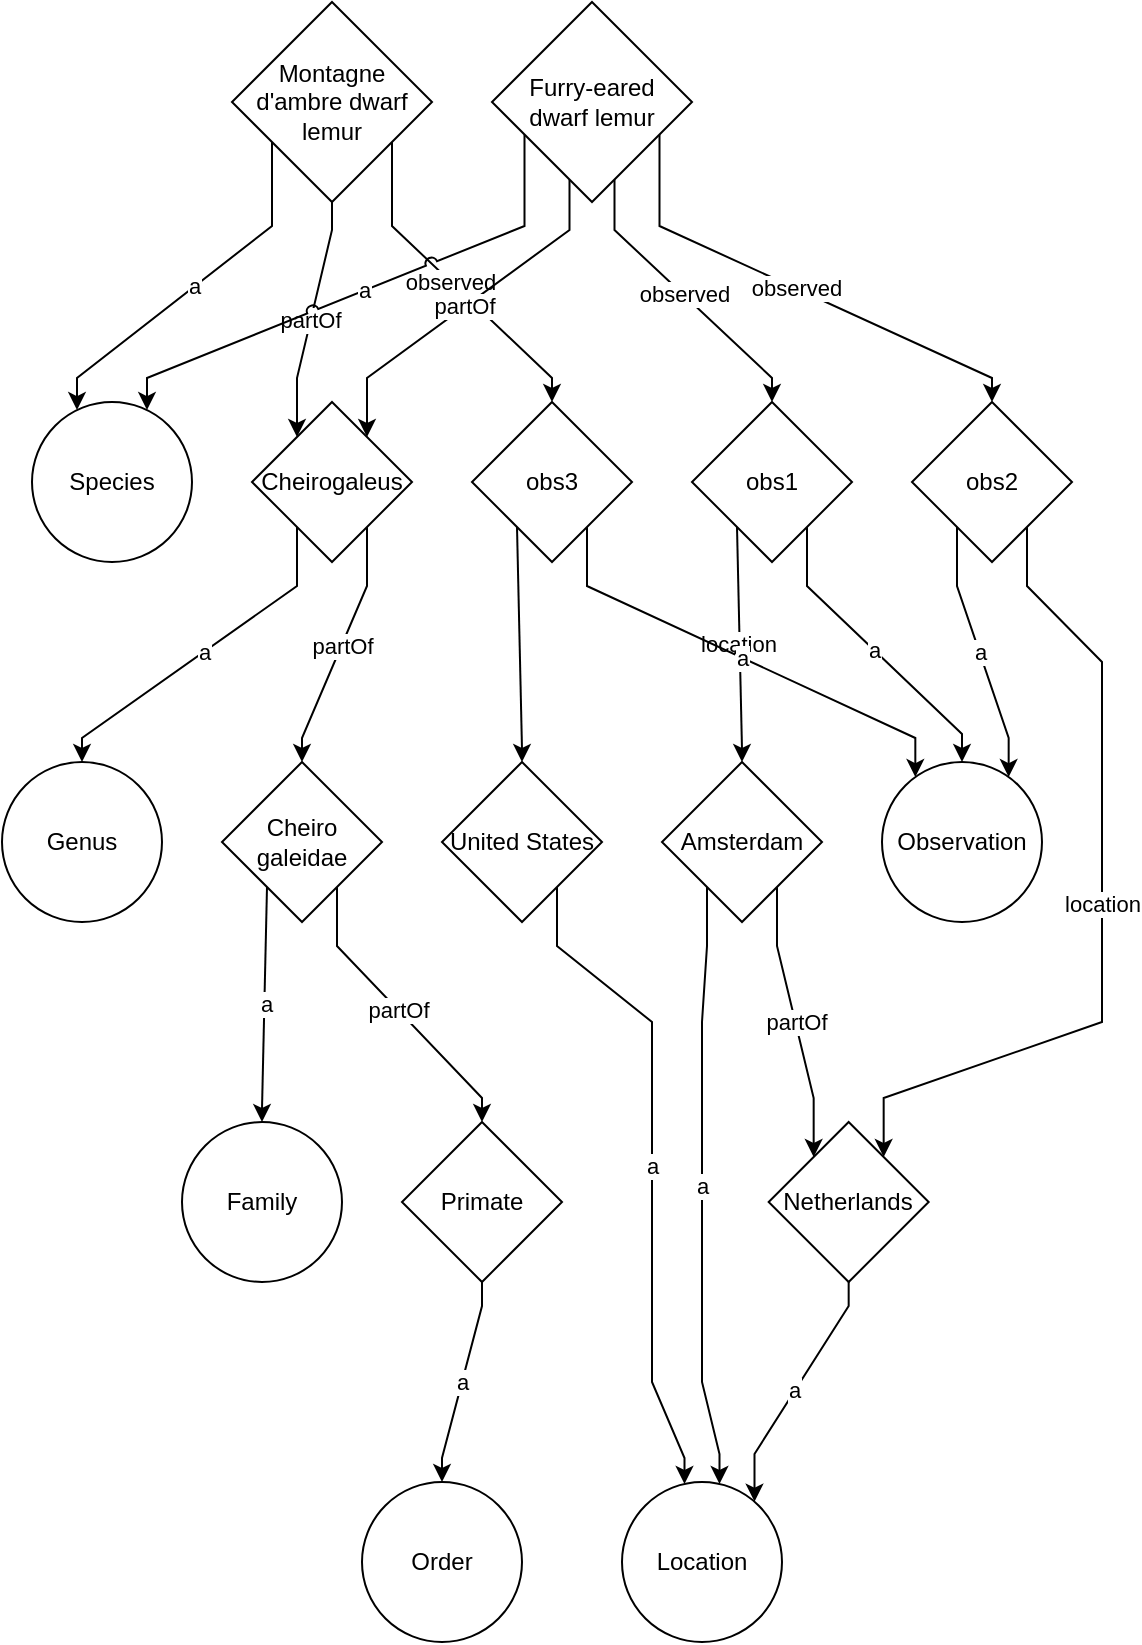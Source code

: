 <mxfile version="16.5.1" type="device"><diagram id="9VrpF8iQ-QPj5a_dfFMI" name="Pagina-1"><mxGraphModel dx="2062" dy="1235" grid="1" gridSize="10" guides="1" tooltips="1" connect="1" arrows="1" fold="1" page="1" pageScale="1" pageWidth="827" pageHeight="1169" math="0" shadow="0"><root><mxCell id="0"/><mxCell id="1" parent="0"/><mxCell id="kW48J8MDcWaYf-RLyWcu-37" value="a" style="edgeStyle=orthogonalEdgeStyle;rounded=0;orthogonalLoop=1;jettySize=auto;html=1;jumpStyle=arc;noEdgeStyle=1;orthogonal=1;" edge="1" parent="1" source="kW48J8MDcWaYf-RLyWcu-12" target="kW48J8MDcWaYf-RLyWcu-36"><mxGeometry relative="1" as="geometry"><Array as="points"><mxPoint x="135" y="112"/><mxPoint x="37.5" y="188"/></Array></mxGeometry></mxCell><mxCell id="kW48J8MDcWaYf-RLyWcu-56" value="observed" style="edgeStyle=orthogonalEdgeStyle;rounded=0;orthogonalLoop=1;jettySize=auto;html=1;jumpStyle=arc;noEdgeStyle=1;orthogonal=1;" edge="1" parent="1" source="kW48J8MDcWaYf-RLyWcu-12" target="kW48J8MDcWaYf-RLyWcu-51"><mxGeometry relative="1" as="geometry"><Array as="points"><mxPoint x="195" y="112"/><mxPoint x="275" y="188"/></Array></mxGeometry></mxCell><mxCell id="kW48J8MDcWaYf-RLyWcu-72" value="partOf" style="edgeStyle=orthogonalEdgeStyle;rounded=0;orthogonalLoop=1;jettySize=auto;html=1;jumpStyle=arc;noEdgeStyle=1;orthogonal=1;" edge="1" parent="1" source="kW48J8MDcWaYf-RLyWcu-12" target="kW48J8MDcWaYf-RLyWcu-31"><mxGeometry relative="1" as="geometry"><Array as="points"><mxPoint x="165" y="114"/><mxPoint x="147.5" y="188"/></Array></mxGeometry></mxCell><mxCell id="kW48J8MDcWaYf-RLyWcu-12" value="Montagne d'ambre dwarf lemur" style="rhombus;whiteSpace=wrap;html=1;" vertex="1" parent="1"><mxGeometry x="115" width="100" height="100" as="geometry"/></mxCell><mxCell id="kW48J8MDcWaYf-RLyWcu-38" value="a" style="edgeStyle=orthogonalEdgeStyle;rounded=0;orthogonalLoop=1;jettySize=auto;html=1;jumpStyle=arc;noEdgeStyle=1;orthogonal=1;" edge="1" parent="1" source="kW48J8MDcWaYf-RLyWcu-16" target="kW48J8MDcWaYf-RLyWcu-36"><mxGeometry relative="1" as="geometry"><Array as="points"><mxPoint x="261.25" y="112"/><mxPoint x="72.5" y="188"/></Array></mxGeometry></mxCell><mxCell id="kW48J8MDcWaYf-RLyWcu-39" value="partOf" style="edgeStyle=orthogonalEdgeStyle;rounded=0;orthogonalLoop=1;jettySize=auto;html=1;jumpStyle=arc;noEdgeStyle=1;orthogonal=1;" edge="1" parent="1" source="kW48J8MDcWaYf-RLyWcu-16" target="kW48J8MDcWaYf-RLyWcu-31"><mxGeometry relative="1" as="geometry"><Array as="points"><mxPoint x="283.75" y="114"/><mxPoint x="182.5" y="188"/></Array></mxGeometry></mxCell><mxCell id="kW48J8MDcWaYf-RLyWcu-54" value="observed" style="edgeStyle=orthogonalEdgeStyle;rounded=0;orthogonalLoop=1;jettySize=auto;html=1;jumpStyle=arc;noEdgeStyle=1;orthogonal=1;" edge="1" parent="1" source="kW48J8MDcWaYf-RLyWcu-16" target="kW48J8MDcWaYf-RLyWcu-49"><mxGeometry relative="1" as="geometry"><Array as="points"><mxPoint x="306.25" y="114"/><mxPoint x="385" y="188"/></Array></mxGeometry></mxCell><mxCell id="kW48J8MDcWaYf-RLyWcu-55" value="observed" style="edgeStyle=orthogonalEdgeStyle;rounded=0;orthogonalLoop=1;jettySize=auto;html=1;jumpStyle=arc;noEdgeStyle=1;orthogonal=1;" edge="1" parent="1" source="kW48J8MDcWaYf-RLyWcu-16" target="kW48J8MDcWaYf-RLyWcu-50"><mxGeometry relative="1" as="geometry"><Array as="points"><mxPoint x="328.75" y="112"/><mxPoint x="495" y="188"/></Array></mxGeometry></mxCell><mxCell id="kW48J8MDcWaYf-RLyWcu-16" value="Furry-eared&lt;br&gt;dwarf lemur" style="rhombus;whiteSpace=wrap;html=1;" vertex="1" parent="1"><mxGeometry x="245" width="100" height="100" as="geometry"/></mxCell><mxCell id="kW48J8MDcWaYf-RLyWcu-35" value="a" style="edgeStyle=orthogonalEdgeStyle;rounded=0;orthogonalLoop=1;jettySize=auto;html=1;jumpStyle=arc;noEdgeStyle=1;orthogonal=1;" edge="1" parent="1" source="kW48J8MDcWaYf-RLyWcu-31" target="kW48J8MDcWaYf-RLyWcu-34"><mxGeometry relative="1" as="geometry"><Array as="points"><mxPoint x="147.5" y="292"/><mxPoint x="40" y="368"/></Array></mxGeometry></mxCell><mxCell id="kW48J8MDcWaYf-RLyWcu-43" value="partOf" style="edgeStyle=orthogonalEdgeStyle;rounded=0;orthogonalLoop=1;jettySize=auto;html=1;jumpStyle=arc;noEdgeStyle=1;orthogonal=1;" edge="1" parent="1" source="kW48J8MDcWaYf-RLyWcu-31" target="kW48J8MDcWaYf-RLyWcu-41"><mxGeometry relative="1" as="geometry"><Array as="points"><mxPoint x="182.5" y="292"/><mxPoint x="150" y="368"/></Array></mxGeometry></mxCell><mxCell id="kW48J8MDcWaYf-RLyWcu-31" value="Cheirogaleus" style="rhombus;whiteSpace=wrap;html=1;" vertex="1" parent="1"><mxGeometry x="125" y="200" width="80" height="80" as="geometry"/></mxCell><mxCell id="kW48J8MDcWaYf-RLyWcu-34" value="Genus" style="ellipse;whiteSpace=wrap;html=1;aspect=fixed;" vertex="1" parent="1"><mxGeometry y="380" width="80" height="80" as="geometry"/></mxCell><mxCell id="kW48J8MDcWaYf-RLyWcu-36" value="Species" style="ellipse;whiteSpace=wrap;html=1;aspect=fixed;" vertex="1" parent="1"><mxGeometry x="15" y="200" width="80" height="80" as="geometry"/></mxCell><mxCell id="kW48J8MDcWaYf-RLyWcu-40" value="Family" style="ellipse;whiteSpace=wrap;html=1;aspect=fixed;" vertex="1" parent="1"><mxGeometry x="90" y="560" width="80" height="80" as="geometry"/></mxCell><mxCell id="kW48J8MDcWaYf-RLyWcu-42" value="a" style="edgeStyle=orthogonalEdgeStyle;rounded=0;orthogonalLoop=1;jettySize=auto;html=1;jumpStyle=arc;noEdgeStyle=1;orthogonal=1;" edge="1" parent="1" source="kW48J8MDcWaYf-RLyWcu-41" target="kW48J8MDcWaYf-RLyWcu-40"><mxGeometry relative="1" as="geometry"><Array as="points"><mxPoint x="132.5" y="472"/><mxPoint x="130" y="548"/></Array></mxGeometry></mxCell><mxCell id="kW48J8MDcWaYf-RLyWcu-46" value="partOf" style="edgeStyle=orthogonalEdgeStyle;rounded=0;orthogonalLoop=1;jettySize=auto;html=1;jumpStyle=arc;noEdgeStyle=1;orthogonal=1;" edge="1" parent="1" source="kW48J8MDcWaYf-RLyWcu-41" target="kW48J8MDcWaYf-RLyWcu-44"><mxGeometry relative="1" as="geometry"><Array as="points"><mxPoint x="167.5" y="472"/><mxPoint x="240" y="548"/></Array></mxGeometry></mxCell><mxCell id="kW48J8MDcWaYf-RLyWcu-41" value="Cheiro&lt;br&gt;galeidae" style="rhombus;whiteSpace=wrap;html=1;" vertex="1" parent="1"><mxGeometry x="110" y="380" width="80" height="80" as="geometry"/></mxCell><mxCell id="kW48J8MDcWaYf-RLyWcu-47" value="a" style="edgeStyle=orthogonalEdgeStyle;rounded=0;orthogonalLoop=1;jettySize=auto;html=1;jumpStyle=arc;noEdgeStyle=1;orthogonal=1;" edge="1" parent="1" source="kW48J8MDcWaYf-RLyWcu-44" target="kW48J8MDcWaYf-RLyWcu-45"><mxGeometry relative="1" as="geometry"><Array as="points"><mxPoint x="240" y="652"/><mxPoint x="220" y="728"/></Array></mxGeometry></mxCell><mxCell id="kW48J8MDcWaYf-RLyWcu-44" value="Primate" style="rhombus;whiteSpace=wrap;html=1;" vertex="1" parent="1"><mxGeometry x="200" y="560" width="80" height="80" as="geometry"/></mxCell><mxCell id="kW48J8MDcWaYf-RLyWcu-45" value="Order" style="ellipse;whiteSpace=wrap;html=1;aspect=fixed;" vertex="1" parent="1"><mxGeometry x="180" y="740" width="80" height="80" as="geometry"/></mxCell><mxCell id="kW48J8MDcWaYf-RLyWcu-59" value="a" style="edgeStyle=orthogonalEdgeStyle;rounded=0;orthogonalLoop=1;jettySize=auto;html=1;jumpStyle=arc;noEdgeStyle=1;orthogonal=1;" edge="1" parent="1" source="kW48J8MDcWaYf-RLyWcu-49" target="kW48J8MDcWaYf-RLyWcu-57"><mxGeometry relative="1" as="geometry"><Array as="points"><mxPoint x="402.5" y="292"/><mxPoint x="480" y="366"/></Array></mxGeometry></mxCell><mxCell id="kW48J8MDcWaYf-RLyWcu-62" value="location" style="edgeStyle=orthogonalEdgeStyle;rounded=0;orthogonalLoop=1;jettySize=auto;html=1;jumpStyle=arc;noEdgeStyle=1;orthogonal=1;" edge="1" parent="1" source="kW48J8MDcWaYf-RLyWcu-49" target="kW48J8MDcWaYf-RLyWcu-61"><mxGeometry relative="1" as="geometry"><Array as="points"><mxPoint x="367.5" y="292"/><mxPoint x="370" y="368"/></Array></mxGeometry></mxCell><mxCell id="kW48J8MDcWaYf-RLyWcu-49" value="obs1" style="rhombus;whiteSpace=wrap;html=1;" vertex="1" parent="1"><mxGeometry x="345" y="200" width="80" height="80" as="geometry"/></mxCell><mxCell id="kW48J8MDcWaYf-RLyWcu-58" value="a" style="edgeStyle=orthogonalEdgeStyle;rounded=0;orthogonalLoop=1;jettySize=auto;html=1;jumpStyle=arc;noEdgeStyle=1;orthogonal=1;" edge="1" parent="1" source="kW48J8MDcWaYf-RLyWcu-50" target="kW48J8MDcWaYf-RLyWcu-57"><mxGeometry relative="1" as="geometry"><Array as="points"><mxPoint x="477.5" y="292"/><mxPoint x="503.333" y="368"/></Array></mxGeometry></mxCell><mxCell id="kW48J8MDcWaYf-RLyWcu-64" value="location" style="edgeStyle=orthogonalEdgeStyle;rounded=0;orthogonalLoop=1;jettySize=auto;html=1;jumpStyle=arc;noEdgeStyle=1;orthogonal=1;" edge="1" parent="1" source="kW48J8MDcWaYf-RLyWcu-50" target="kW48J8MDcWaYf-RLyWcu-63"><mxGeometry relative="1" as="geometry"><Array as="points"><mxPoint x="512.5" y="292"/><mxPoint x="550" y="330"/><mxPoint x="550" y="510"/><mxPoint x="440.833" y="548"/></Array></mxGeometry></mxCell><mxCell id="kW48J8MDcWaYf-RLyWcu-50" value="obs2" style="rhombus;whiteSpace=wrap;html=1;" vertex="1" parent="1"><mxGeometry x="455" y="200" width="80" height="80" as="geometry"/></mxCell><mxCell id="kW48J8MDcWaYf-RLyWcu-60" value="a" style="edgeStyle=orthogonalEdgeStyle;rounded=0;orthogonalLoop=1;jettySize=auto;html=1;jumpStyle=arc;noEdgeStyle=1;orthogonal=1;" edge="1" parent="1" source="kW48J8MDcWaYf-RLyWcu-51" target="kW48J8MDcWaYf-RLyWcu-57"><mxGeometry relative="1" as="geometry"><Array as="points"><mxPoint x="292.5" y="292"/><mxPoint x="456.667" y="368"/></Array></mxGeometry></mxCell><mxCell id="kW48J8MDcWaYf-RLyWcu-67" value="" style="edgeStyle=orthogonalEdgeStyle;rounded=0;orthogonalLoop=1;jettySize=auto;html=1;jumpStyle=arc;noEdgeStyle=1;orthogonal=1;" edge="1" parent="1" source="kW48J8MDcWaYf-RLyWcu-51" target="kW48J8MDcWaYf-RLyWcu-66"><mxGeometry relative="1" as="geometry"><Array as="points"><mxPoint x="257.5" y="292"/><mxPoint x="260" y="368"/></Array></mxGeometry></mxCell><mxCell id="kW48J8MDcWaYf-RLyWcu-51" value="obs3" style="rhombus;whiteSpace=wrap;html=1;" vertex="1" parent="1"><mxGeometry x="235" y="200" width="80" height="80" as="geometry"/></mxCell><mxCell id="kW48J8MDcWaYf-RLyWcu-57" value="Observation" style="ellipse;whiteSpace=wrap;html=1;aspect=fixed;" vertex="1" parent="1"><mxGeometry x="440" y="380" width="80" height="80" as="geometry"/></mxCell><mxCell id="kW48J8MDcWaYf-RLyWcu-65" value="partOf" style="edgeStyle=orthogonalEdgeStyle;rounded=0;orthogonalLoop=1;jettySize=auto;html=1;jumpStyle=arc;noEdgeStyle=1;orthogonal=1;" edge="1" parent="1" source="kW48J8MDcWaYf-RLyWcu-61" target="kW48J8MDcWaYf-RLyWcu-63"><mxGeometry relative="1" as="geometry"><Array as="points"><mxPoint x="387.5" y="472"/><mxPoint x="405.833" y="548"/></Array></mxGeometry></mxCell><mxCell id="kW48J8MDcWaYf-RLyWcu-70" value="a" style="edgeStyle=orthogonalEdgeStyle;rounded=0;orthogonalLoop=1;jettySize=auto;html=1;jumpStyle=arc;noEdgeStyle=1;orthogonal=1;" edge="1" parent="1" source="kW48J8MDcWaYf-RLyWcu-61" target="kW48J8MDcWaYf-RLyWcu-68"><mxGeometry relative="1" as="geometry"><Array as="points"><mxPoint x="352.5" y="472"/><mxPoint x="350" y="510"/><mxPoint x="350" y="690"/><mxPoint x="358.75" y="726"/></Array></mxGeometry></mxCell><mxCell id="kW48J8MDcWaYf-RLyWcu-61" value="Amsterdam" style="rhombus;whiteSpace=wrap;html=1;" vertex="1" parent="1"><mxGeometry x="330" y="380" width="80" height="80" as="geometry"/></mxCell><mxCell id="kW48J8MDcWaYf-RLyWcu-71" value="a" style="edgeStyle=orthogonalEdgeStyle;rounded=0;orthogonalLoop=1;jettySize=auto;html=1;startArrow=none;jumpStyle=arc;noEdgeStyle=1;orthogonal=1;" edge="1" parent="1" source="kW48J8MDcWaYf-RLyWcu-66" target="kW48J8MDcWaYf-RLyWcu-68"><mxGeometry relative="1" as="geometry"><Array as="points"><mxPoint x="277.5" y="472"/><mxPoint x="325" y="510"/><mxPoint x="325" y="690"/><mxPoint x="341.25" y="728"/></Array></mxGeometry></mxCell><mxCell id="kW48J8MDcWaYf-RLyWcu-74" value="a" style="edgeStyle=orthogonalEdgeStyle;rounded=0;orthogonalLoop=1;jettySize=auto;html=1;jumpStyle=arc;noEdgeStyle=1;orthogonal=1;" edge="1" parent="1" source="kW48J8MDcWaYf-RLyWcu-63" target="kW48J8MDcWaYf-RLyWcu-68"><mxGeometry relative="1" as="geometry"><Array as="points"><mxPoint x="423.333" y="652"/><mxPoint x="376.25" y="726"/></Array></mxGeometry></mxCell><mxCell id="kW48J8MDcWaYf-RLyWcu-63" value="Netherlands" style="rhombus;whiteSpace=wrap;html=1;" vertex="1" parent="1"><mxGeometry x="383.333" y="560" width="80" height="80" as="geometry"/></mxCell><mxCell id="kW48J8MDcWaYf-RLyWcu-68" value="Location" style="ellipse;whiteSpace=wrap;html=1;aspect=fixed;" vertex="1" parent="1"><mxGeometry x="310" y="740" width="80" height="80" as="geometry"/></mxCell><mxCell id="kW48J8MDcWaYf-RLyWcu-66" value="United States" style="rhombus;whiteSpace=wrap;html=1;" vertex="1" parent="1"><mxGeometry x="220" y="380" width="80" height="80" as="geometry"/></mxCell></root></mxGraphModel></diagram></mxfile>